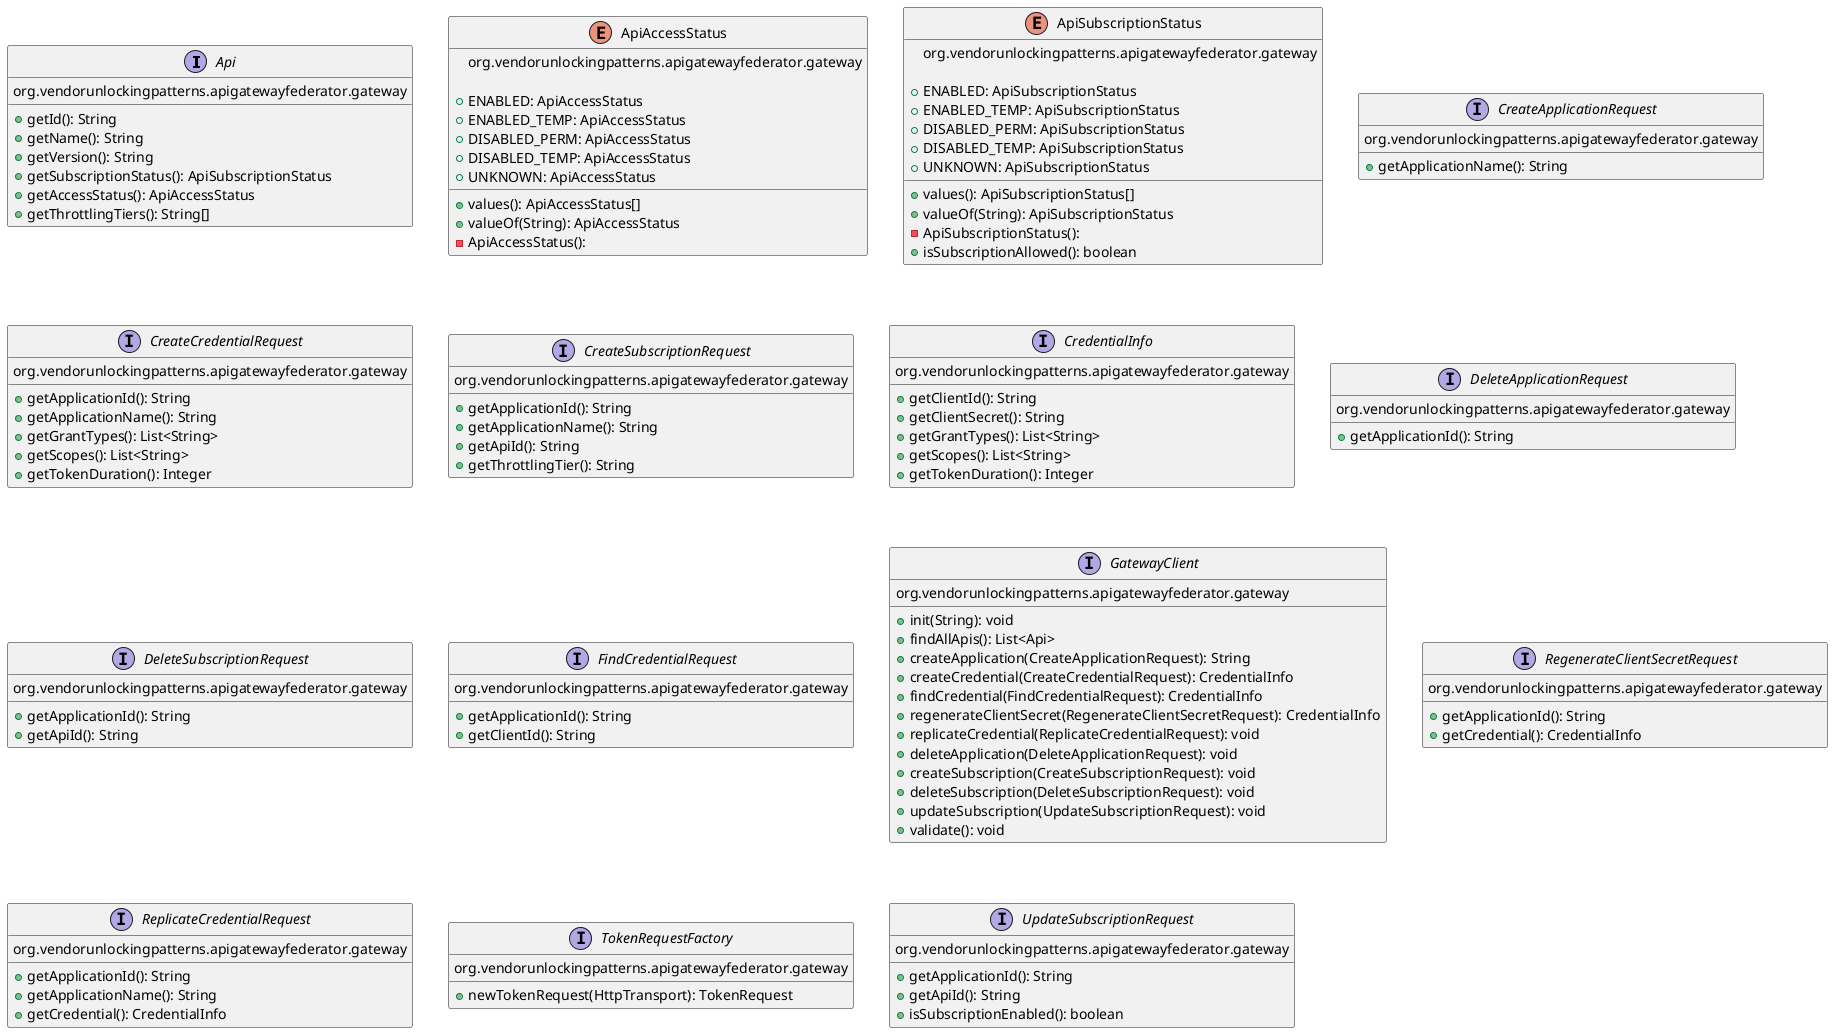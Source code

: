 @startuml
interface Api {
  org.vendorunlockingpatterns.apigatewayfederator.gateway
 
  + getId(): String
  + getName(): String
  + getVersion(): String
  + getSubscriptionStatus(): ApiSubscriptionStatus
  + getAccessStatus(): ApiAccessStatus
  + getThrottlingTiers(): String[]
}
enum ApiAccessStatus {
  org.vendorunlockingpatterns.apigatewayfederator.gateway
 
  + ENABLED: ApiAccessStatus
  + ENABLED_TEMP: ApiAccessStatus
  + DISABLED_PERM: ApiAccessStatus
  + DISABLED_TEMP: ApiAccessStatus
  + UNKNOWN: ApiAccessStatus
 
  + values(): ApiAccessStatus[]
  + valueOf(String): ApiAccessStatus
  - ApiAccessStatus(): 
}
enum ApiSubscriptionStatus {
  org.vendorunlockingpatterns.apigatewayfederator.gateway
 
  + ENABLED: ApiSubscriptionStatus
  + ENABLED_TEMP: ApiSubscriptionStatus
  + DISABLED_PERM: ApiSubscriptionStatus
  + DISABLED_TEMP: ApiSubscriptionStatus
  + UNKNOWN: ApiSubscriptionStatus
 
  + values(): ApiSubscriptionStatus[]
  + valueOf(String): ApiSubscriptionStatus
  - ApiSubscriptionStatus(): 
  + isSubscriptionAllowed(): boolean
}
interface CreateApplicationRequest {
  org.vendorunlockingpatterns.apigatewayfederator.gateway
 
  + getApplicationName(): String
}
interface CreateCredentialRequest {
  org.vendorunlockingpatterns.apigatewayfederator.gateway
 
  + getApplicationId(): String
  + getApplicationName(): String
  + getGrantTypes(): List<String>
  + getScopes(): List<String>
  + getTokenDuration(): Integer
}
interface CreateSubscriptionRequest {
  org.vendorunlockingpatterns.apigatewayfederator.gateway
 
  + getApplicationId(): String
  + getApplicationName(): String
  + getApiId(): String
  + getThrottlingTier(): String
}
interface CredentialInfo {
  org.vendorunlockingpatterns.apigatewayfederator.gateway
 
  + getClientId(): String
  + getClientSecret(): String
  + getGrantTypes(): List<String>
  + getScopes(): List<String>
  + getTokenDuration(): Integer
}
interface DeleteApplicationRequest {
  org.vendorunlockingpatterns.apigatewayfederator.gateway
 
  + getApplicationId(): String
}
interface DeleteSubscriptionRequest {
  org.vendorunlockingpatterns.apigatewayfederator.gateway
 
  + getApplicationId(): String
  + getApiId(): String
}
interface FindCredentialRequest {
  org.vendorunlockingpatterns.apigatewayfederator.gateway
 
  + getApplicationId(): String
  + getClientId(): String
}
interface GatewayClient {
  org.vendorunlockingpatterns.apigatewayfederator.gateway
 
  + init(String): void
  + findAllApis(): List<Api>
  + createApplication(CreateApplicationRequest): String
  + createCredential(CreateCredentialRequest): CredentialInfo
  + findCredential(FindCredentialRequest): CredentialInfo
  + regenerateClientSecret(RegenerateClientSecretRequest): CredentialInfo
  + replicateCredential(ReplicateCredentialRequest): void
  + deleteApplication(DeleteApplicationRequest): void
  + createSubscription(CreateSubscriptionRequest): void
  + deleteSubscription(DeleteSubscriptionRequest): void
  + updateSubscription(UpdateSubscriptionRequest): void
  + validate(): void
}
interface RegenerateClientSecretRequest {
  org.vendorunlockingpatterns.apigatewayfederator.gateway
 
  + getApplicationId(): String
  + getCredential(): CredentialInfo
}
interface ReplicateCredentialRequest {
  org.vendorunlockingpatterns.apigatewayfederator.gateway
 
  + getApplicationId(): String
  + getApplicationName(): String
  + getCredential(): CredentialInfo
}
interface TokenRequestFactory {
  org.vendorunlockingpatterns.apigatewayfederator.gateway
 
  + newTokenRequest(HttpTransport): TokenRequest
}
interface UpdateSubscriptionRequest {
  org.vendorunlockingpatterns.apigatewayfederator.gateway
 
  + getApplicationId(): String
  + getApiId(): String
  + isSubscriptionEnabled(): boolean
}

@enduml